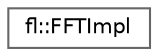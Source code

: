 digraph "Graphical Class Hierarchy"
{
 // INTERACTIVE_SVG=YES
 // LATEX_PDF_SIZE
  bgcolor="transparent";
  edge [fontname=Helvetica,fontsize=10,labelfontname=Helvetica,labelfontsize=10];
  node [fontname=Helvetica,fontsize=10,shape=box,height=0.2,width=0.4];
  rankdir="LR";
  Node0 [id="Node000000",label="fl::FFTImpl",height=0.2,width=0.4,color="grey40", fillcolor="white", style="filled",URL="$de/d9d/classfl_1_1_f_f_t_impl.html",tooltip=" "];
}
